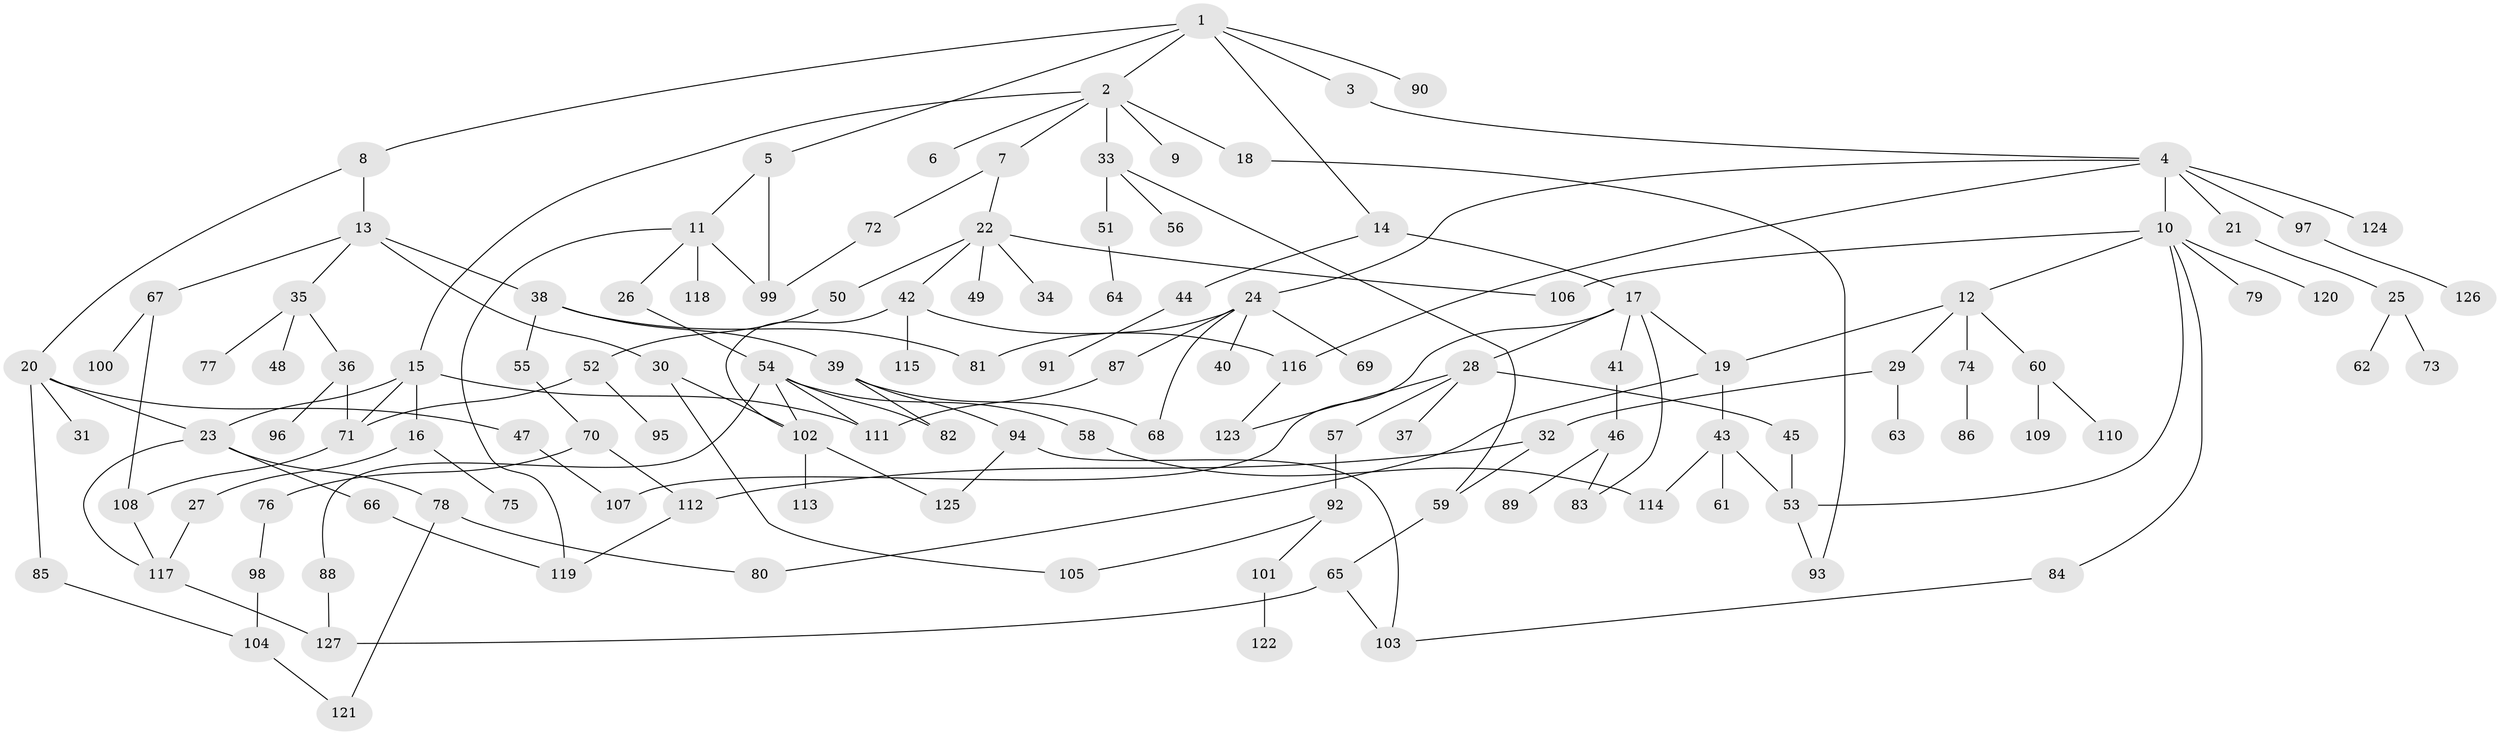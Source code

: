 // coarse degree distribution, {6: 0.03296703296703297, 10: 0.01098901098901099, 12: 0.01098901098901099, 3: 0.17582417582417584, 1: 0.2967032967032967, 4: 0.08791208791208792, 5: 0.0989010989010989, 7: 0.02197802197802198, 2: 0.26373626373626374}
// Generated by graph-tools (version 1.1) at 2025/41/03/06/25 10:41:28]
// undirected, 127 vertices, 164 edges
graph export_dot {
graph [start="1"]
  node [color=gray90,style=filled];
  1;
  2;
  3;
  4;
  5;
  6;
  7;
  8;
  9;
  10;
  11;
  12;
  13;
  14;
  15;
  16;
  17;
  18;
  19;
  20;
  21;
  22;
  23;
  24;
  25;
  26;
  27;
  28;
  29;
  30;
  31;
  32;
  33;
  34;
  35;
  36;
  37;
  38;
  39;
  40;
  41;
  42;
  43;
  44;
  45;
  46;
  47;
  48;
  49;
  50;
  51;
  52;
  53;
  54;
  55;
  56;
  57;
  58;
  59;
  60;
  61;
  62;
  63;
  64;
  65;
  66;
  67;
  68;
  69;
  70;
  71;
  72;
  73;
  74;
  75;
  76;
  77;
  78;
  79;
  80;
  81;
  82;
  83;
  84;
  85;
  86;
  87;
  88;
  89;
  90;
  91;
  92;
  93;
  94;
  95;
  96;
  97;
  98;
  99;
  100;
  101;
  102;
  103;
  104;
  105;
  106;
  107;
  108;
  109;
  110;
  111;
  112;
  113;
  114;
  115;
  116;
  117;
  118;
  119;
  120;
  121;
  122;
  123;
  124;
  125;
  126;
  127;
  1 -- 2;
  1 -- 3;
  1 -- 5;
  1 -- 8;
  1 -- 14;
  1 -- 90;
  2 -- 6;
  2 -- 7;
  2 -- 9;
  2 -- 15;
  2 -- 18;
  2 -- 33;
  3 -- 4;
  4 -- 10;
  4 -- 21;
  4 -- 24;
  4 -- 97;
  4 -- 116;
  4 -- 124;
  5 -- 11;
  5 -- 99;
  7 -- 22;
  7 -- 72;
  8 -- 13;
  8 -- 20;
  10 -- 12;
  10 -- 53;
  10 -- 79;
  10 -- 84;
  10 -- 106;
  10 -- 120;
  11 -- 26;
  11 -- 99;
  11 -- 118;
  11 -- 119;
  12 -- 19;
  12 -- 29;
  12 -- 60;
  12 -- 74;
  13 -- 30;
  13 -- 35;
  13 -- 38;
  13 -- 67;
  14 -- 17;
  14 -- 44;
  15 -- 16;
  15 -- 71;
  15 -- 23;
  15 -- 111;
  16 -- 27;
  16 -- 75;
  17 -- 28;
  17 -- 41;
  17 -- 107;
  17 -- 19;
  17 -- 83;
  18 -- 93;
  19 -- 43;
  19 -- 80;
  20 -- 23;
  20 -- 31;
  20 -- 47;
  20 -- 85;
  21 -- 25;
  22 -- 34;
  22 -- 42;
  22 -- 49;
  22 -- 50;
  22 -- 106;
  23 -- 66;
  23 -- 78;
  23 -- 117;
  24 -- 40;
  24 -- 68;
  24 -- 69;
  24 -- 87;
  24 -- 81;
  25 -- 62;
  25 -- 73;
  26 -- 54;
  27 -- 117;
  28 -- 37;
  28 -- 45;
  28 -- 57;
  28 -- 123;
  29 -- 32;
  29 -- 63;
  30 -- 105;
  30 -- 102;
  32 -- 112;
  32 -- 59;
  33 -- 51;
  33 -- 56;
  33 -- 59;
  35 -- 36;
  35 -- 48;
  35 -- 77;
  36 -- 71;
  36 -- 96;
  38 -- 39;
  38 -- 55;
  38 -- 81;
  39 -- 82;
  39 -- 94;
  39 -- 68;
  41 -- 46;
  42 -- 115;
  42 -- 116;
  42 -- 102;
  43 -- 61;
  43 -- 114;
  43 -- 53;
  44 -- 91;
  45 -- 53;
  46 -- 83;
  46 -- 89;
  47 -- 107;
  50 -- 52;
  51 -- 64;
  52 -- 95;
  52 -- 71;
  53 -- 93;
  54 -- 58;
  54 -- 88;
  54 -- 102;
  54 -- 111;
  54 -- 82;
  55 -- 70;
  57 -- 92;
  58 -- 114;
  59 -- 65;
  60 -- 109;
  60 -- 110;
  65 -- 103;
  65 -- 127;
  66 -- 119;
  67 -- 100;
  67 -- 108;
  70 -- 76;
  70 -- 112;
  71 -- 108;
  72 -- 99;
  74 -- 86;
  76 -- 98;
  78 -- 80;
  78 -- 121;
  84 -- 103;
  85 -- 104;
  87 -- 111;
  88 -- 127;
  92 -- 101;
  92 -- 105;
  94 -- 103;
  94 -- 125;
  97 -- 126;
  98 -- 104;
  101 -- 122;
  102 -- 113;
  102 -- 125;
  104 -- 121;
  108 -- 117;
  112 -- 119;
  116 -- 123;
  117 -- 127;
}
